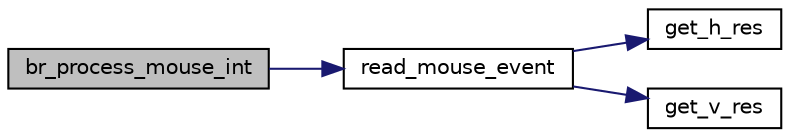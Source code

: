 digraph "br_process_mouse_int"
{
 // INTERACTIVE_SVG=YES
 // LATEX_PDF_SIZE
  edge [fontname="Helvetica",fontsize="10",labelfontname="Helvetica",labelfontsize="10"];
  node [fontname="Helvetica",fontsize="10",shape=record];
  rankdir="LR";
  Node1 [label="br_process_mouse_int",height=0.2,width=0.4,color="black", fillcolor="grey75", style="filled", fontcolor="black",tooltip=" "];
  Node1 -> Node2 [color="midnightblue",fontsize="10",style="solid",fontname="Helvetica"];
  Node2 [label="read_mouse_event",height=0.2,width=0.4,color="black", fillcolor="white", style="filled",URL="$menus_8h.html#a5829b4e17402c172e055ec0491f94ac7",tooltip=" "];
  Node2 -> Node3 [color="midnightblue",fontsize="10",style="solid",fontname="Helvetica"];
  Node3 [label="get_h_res",height=0.2,width=0.4,color="black", fillcolor="white", style="filled",URL="$graphic_8h.html#a790ce9140cfb9031a913e9e66a7e82b6",tooltip=" "];
  Node2 -> Node4 [color="midnightblue",fontsize="10",style="solid",fontname="Helvetica"];
  Node4 [label="get_v_res",height=0.2,width=0.4,color="black", fillcolor="white", style="filled",URL="$graphic_8h.html#aa824fe357259dac616f3fe9f2eba1dab",tooltip=" "];
}
